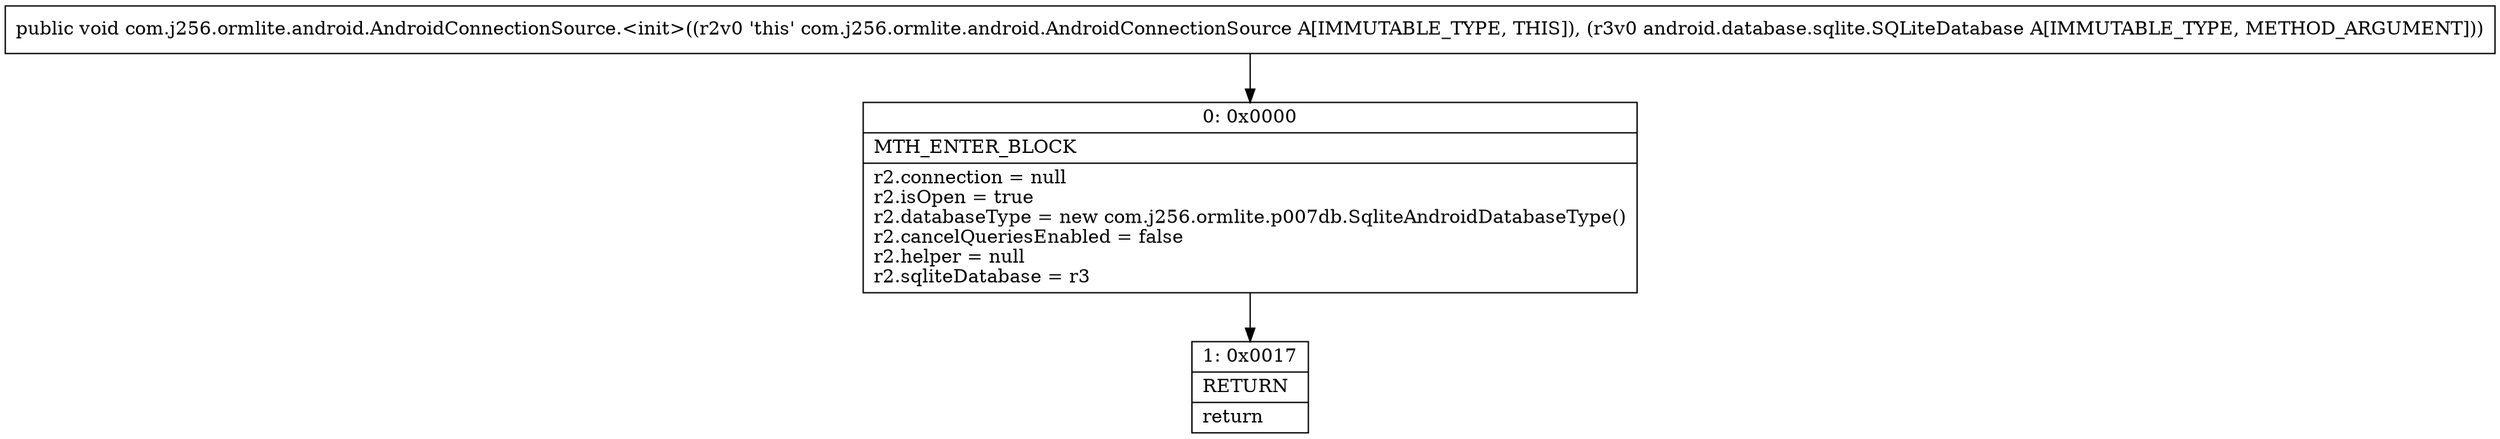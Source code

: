 digraph "CFG forcom.j256.ormlite.android.AndroidConnectionSource.\<init\>(Landroid\/database\/sqlite\/SQLiteDatabase;)V" {
Node_0 [shape=record,label="{0\:\ 0x0000|MTH_ENTER_BLOCK\l|r2.connection = null\lr2.isOpen = true\lr2.databaseType = new com.j256.ormlite.p007db.SqliteAndroidDatabaseType()\lr2.cancelQueriesEnabled = false\lr2.helper = null\lr2.sqliteDatabase = r3\l}"];
Node_1 [shape=record,label="{1\:\ 0x0017|RETURN\l|return\l}"];
MethodNode[shape=record,label="{public void com.j256.ormlite.android.AndroidConnectionSource.\<init\>((r2v0 'this' com.j256.ormlite.android.AndroidConnectionSource A[IMMUTABLE_TYPE, THIS]), (r3v0 android.database.sqlite.SQLiteDatabase A[IMMUTABLE_TYPE, METHOD_ARGUMENT])) }"];
MethodNode -> Node_0;
Node_0 -> Node_1;
}

